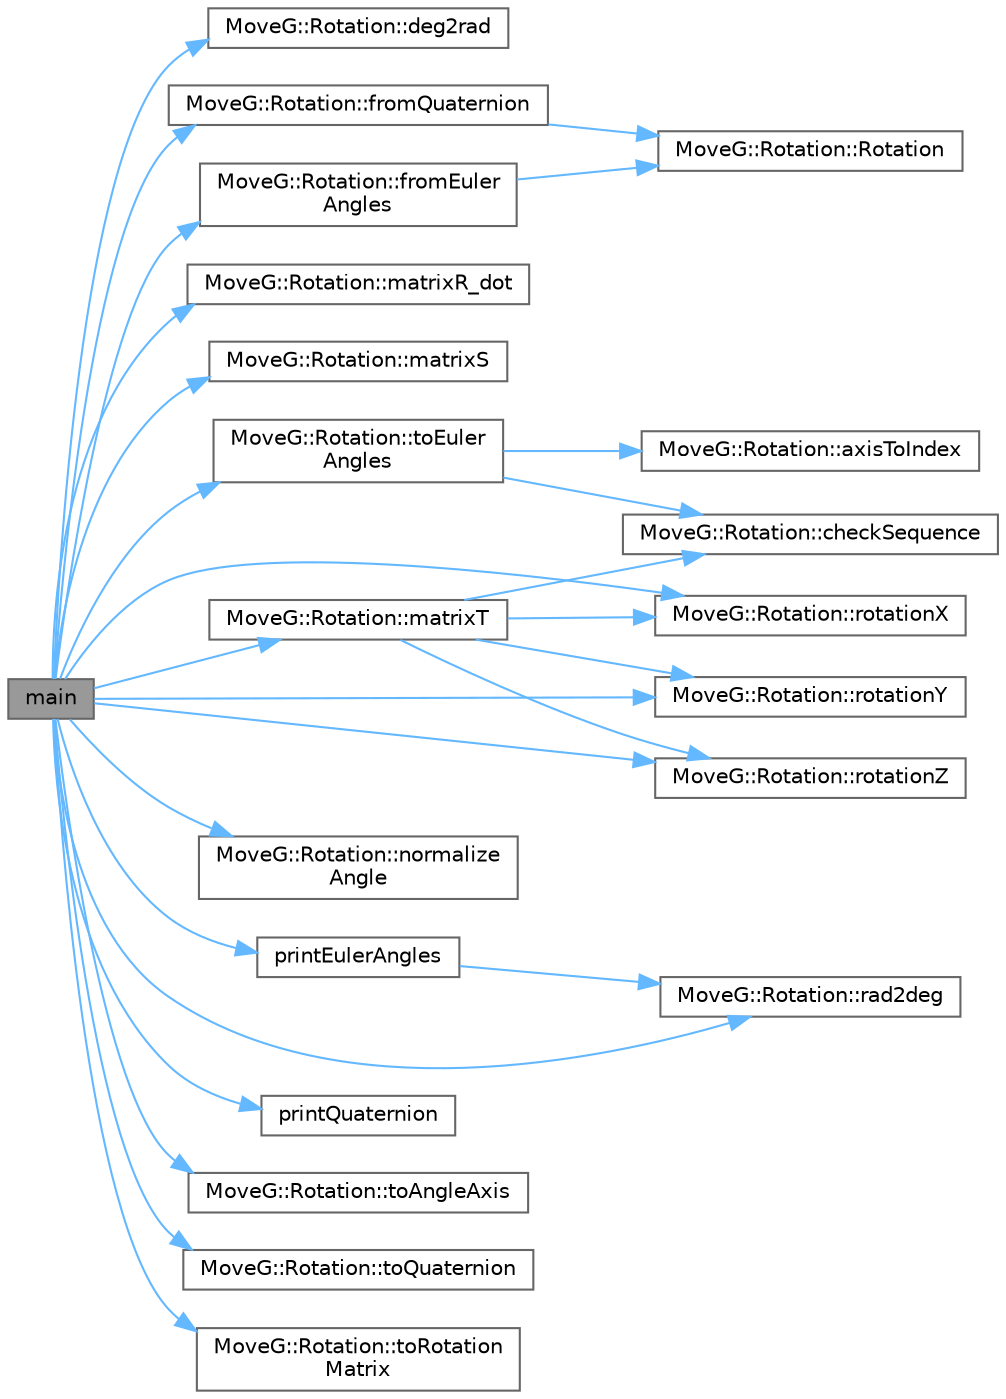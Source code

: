 digraph "main"
{
 // INTERACTIVE_SVG=YES
 // LATEX_PDF_SIZE
  bgcolor="transparent";
  edge [fontname=Helvetica,fontsize=10,labelfontname=Helvetica,labelfontsize=10];
  node [fontname=Helvetica,fontsize=10,shape=box,height=0.2,width=0.4];
  rankdir="LR";
  Node1 [id="Node000001",label="main",height=0.2,width=0.4,color="gray40", fillcolor="grey60", style="filled", fontcolor="black",tooltip=" "];
  Node1 -> Node2 [id="edge1_Node000001_Node000002",color="steelblue1",style="solid",tooltip=" "];
  Node2 [id="Node000002",label="MoveG::Rotation::deg2rad",height=0.2,width=0.4,color="grey40", fillcolor="white", style="filled",URL="$classMoveG_1_1Rotation.html#aa760c962a3fc89567dda3614b0f79df6",tooltip="Converts degrees to radians."];
  Node1 -> Node3 [id="edge2_Node000001_Node000003",color="steelblue1",style="solid",tooltip=" "];
  Node3 [id="Node000003",label="MoveG::Rotation::fromEuler\lAngles",height=0.2,width=0.4,color="grey40", fillcolor="white", style="filled",URL="$classMoveG_1_1Rotation.html#a5722eae6cda2bc6f5fe5d6bb7370edb0",tooltip="Creates a rotation from Euler angles."];
  Node3 -> Node4 [id="edge3_Node000003_Node000004",color="steelblue1",style="solid",tooltip=" "];
  Node4 [id="Node000004",label="MoveG::Rotation::Rotation",height=0.2,width=0.4,color="grey40", fillcolor="white", style="filled",URL="$classMoveG_1_1Rotation.html#a2cba1837ccd8df9b134ab37a9395f84a",tooltip="Default constructor."];
  Node1 -> Node5 [id="edge4_Node000001_Node000005",color="steelblue1",style="solid",tooltip=" "];
  Node5 [id="Node000005",label="MoveG::Rotation::fromQuaternion",height=0.2,width=0.4,color="grey40", fillcolor="white", style="filled",URL="$classMoveG_1_1Rotation.html#a7ea5db6f44fb550d28c9d5adb7d0950f",tooltip="Creates a rotation from a quaternion."];
  Node5 -> Node4 [id="edge5_Node000005_Node000004",color="steelblue1",style="solid",tooltip=" "];
  Node1 -> Node6 [id="edge6_Node000001_Node000006",color="steelblue1",style="solid",tooltip=" "];
  Node6 [id="Node000006",label="MoveG::Rotation::matrixR_dot",height=0.2,width=0.4,color="grey40", fillcolor="white", style="filled",URL="$classMoveG_1_1Rotation.html#ae90fc72811cff827a428e1c341b63d9f",tooltip="Calculates the R_dot matrix."];
  Node1 -> Node7 [id="edge7_Node000001_Node000007",color="steelblue1",style="solid",tooltip=" "];
  Node7 [id="Node000007",label="MoveG::Rotation::matrixS",height=0.2,width=0.4,color="grey40", fillcolor="white", style="filled",URL="$classMoveG_1_1Rotation.html#abac1a3adbd1f8cb06b1a53ac36392f93",tooltip="Calculates the S matrix."];
  Node1 -> Node8 [id="edge8_Node000001_Node000008",color="steelblue1",style="solid",tooltip=" "];
  Node8 [id="Node000008",label="MoveG::Rotation::matrixT",height=0.2,width=0.4,color="grey40", fillcolor="white", style="filled",URL="$classMoveG_1_1Rotation.html#a3d74b60edb2125c87a00caa931e9b79f",tooltip="Calculates the T matrix."];
  Node8 -> Node9 [id="edge9_Node000008_Node000009",color="steelblue1",style="solid",tooltip=" "];
  Node9 [id="Node000009",label="MoveG::Rotation::checkSequence",height=0.2,width=0.4,color="grey40", fillcolor="white", style="filled",URL="$classMoveG_1_1Rotation.html#ace5e113602edc43788351c9ff61a3169",tooltip="Checks the validity of the Euler angle sequence."];
  Node8 -> Node10 [id="edge10_Node000008_Node000010",color="steelblue1",style="solid",tooltip=" "];
  Node10 [id="Node000010",label="MoveG::Rotation::rotationX",height=0.2,width=0.4,color="grey40", fillcolor="white", style="filled",URL="$classMoveG_1_1Rotation.html#add3a37e880b1490f7dd2294cedde0ea3",tooltip="Rotation matrix for a rotation around the X axis."];
  Node8 -> Node11 [id="edge11_Node000008_Node000011",color="steelblue1",style="solid",tooltip=" "];
  Node11 [id="Node000011",label="MoveG::Rotation::rotationY",height=0.2,width=0.4,color="grey40", fillcolor="white", style="filled",URL="$classMoveG_1_1Rotation.html#a94ce3139f26dea69e85994a3408ed27b",tooltip="Rotation matrix for a rotation around the Y axis."];
  Node8 -> Node12 [id="edge12_Node000008_Node000012",color="steelblue1",style="solid",tooltip=" "];
  Node12 [id="Node000012",label="MoveG::Rotation::rotationZ",height=0.2,width=0.4,color="grey40", fillcolor="white", style="filled",URL="$classMoveG_1_1Rotation.html#ad469365d1d9d600381abc9a24019a379",tooltip="Rotation matrix for a rotation around the Z axis."];
  Node1 -> Node13 [id="edge13_Node000001_Node000013",color="steelblue1",style="solid",tooltip=" "];
  Node13 [id="Node000013",label="MoveG::Rotation::normalize\lAngle",height=0.2,width=0.4,color="grey40", fillcolor="white", style="filled",URL="$classMoveG_1_1Rotation.html#a3799c230f5792e797df704e7703e0a61",tooltip="Normalizes an angle to the range [-π, π]."];
  Node1 -> Node14 [id="edge14_Node000001_Node000014",color="steelblue1",style="solid",tooltip=" "];
  Node14 [id="Node000014",label="printEulerAngles",height=0.2,width=0.4,color="grey40", fillcolor="white", style="filled",URL="$rotation__example_8cpp.html#a84572da9a8ef2f389b705bae09ef308b",tooltip=" "];
  Node14 -> Node15 [id="edge15_Node000014_Node000015",color="steelblue1",style="solid",tooltip=" "];
  Node15 [id="Node000015",label="MoveG::Rotation::rad2deg",height=0.2,width=0.4,color="grey40", fillcolor="white", style="filled",URL="$classMoveG_1_1Rotation.html#aa856276f7f00503eca7d31e0a89aa064",tooltip="Converts radians to degrees."];
  Node1 -> Node16 [id="edge16_Node000001_Node000016",color="steelblue1",style="solid",tooltip=" "];
  Node16 [id="Node000016",label="printQuaternion",height=0.2,width=0.4,color="grey40", fillcolor="white", style="filled",URL="$rotation__example_8cpp.html#a07315e83ceff724249f05e849d7d8b19",tooltip=" "];
  Node1 -> Node15 [id="edge17_Node000001_Node000015",color="steelblue1",style="solid",tooltip=" "];
  Node1 -> Node10 [id="edge18_Node000001_Node000010",color="steelblue1",style="solid",tooltip=" "];
  Node1 -> Node11 [id="edge19_Node000001_Node000011",color="steelblue1",style="solid",tooltip=" "];
  Node1 -> Node12 [id="edge20_Node000001_Node000012",color="steelblue1",style="solid",tooltip=" "];
  Node1 -> Node17 [id="edge21_Node000001_Node000017",color="steelblue1",style="solid",tooltip=" "];
  Node17 [id="Node000017",label="MoveG::Rotation::toAngleAxis",height=0.2,width=0.4,color="grey40", fillcolor="white", style="filled",URL="$classMoveG_1_1Rotation.html#a635fc24f512f43bfbbfe0b3b7c808733",tooltip="Converts the rotation to an axis-angle representation."];
  Node1 -> Node18 [id="edge22_Node000001_Node000018",color="steelblue1",style="solid",tooltip=" "];
  Node18 [id="Node000018",label="MoveG::Rotation::toEuler\lAngles",height=0.2,width=0.4,color="grey40", fillcolor="white", style="filled",URL="$classMoveG_1_1Rotation.html#af38c67dba00c1b866a04c7f9db24d847",tooltip="Converts the rotation to Euler angles."];
  Node18 -> Node19 [id="edge23_Node000018_Node000019",color="steelblue1",style="solid",tooltip=" "];
  Node19 [id="Node000019",label="MoveG::Rotation::axisToIndex",height=0.2,width=0.4,color="grey40", fillcolor="white", style="filled",URL="$classMoveG_1_1Rotation.html#a19cdc2f4ec5e74ba554f9080045e075f",tooltip="Converts an axis character to index."];
  Node18 -> Node9 [id="edge24_Node000018_Node000009",color="steelblue1",style="solid",tooltip=" "];
  Node1 -> Node20 [id="edge25_Node000001_Node000020",color="steelblue1",style="solid",tooltip=" "];
  Node20 [id="Node000020",label="MoveG::Rotation::toQuaternion",height=0.2,width=0.4,color="grey40", fillcolor="white", style="filled",URL="$classMoveG_1_1Rotation.html#a4dbe94fded1102f52300898ef0c1a830",tooltip="Converts the rotation to a quaternion."];
  Node1 -> Node21 [id="edge26_Node000001_Node000021",color="steelblue1",style="solid",tooltip=" "];
  Node21 [id="Node000021",label="MoveG::Rotation::toRotation\lMatrix",height=0.2,width=0.4,color="grey40", fillcolor="white", style="filled",URL="$classMoveG_1_1Rotation.html#a4ed8b8d3a9635f1f47e3abf5f8ebb002",tooltip="Converts the rotation to a rotation matrix."];
}
